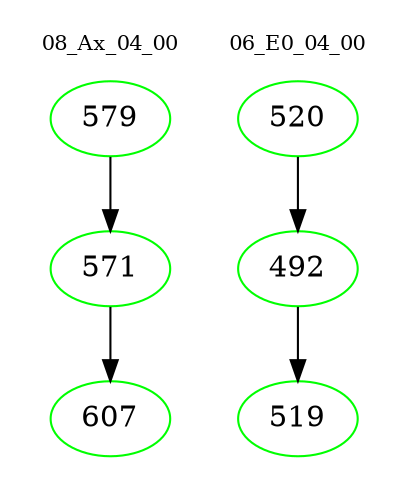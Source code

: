 digraph{
subgraph cluster_0 {
color = white
label = "08_Ax_04_00";
fontsize=10;
T0_579 [label="579", color="green"]
T0_579 -> T0_571 [color="black"]
T0_571 [label="571", color="green"]
T0_571 -> T0_607 [color="black"]
T0_607 [label="607", color="green"]
}
subgraph cluster_1 {
color = white
label = "06_E0_04_00";
fontsize=10;
T1_520 [label="520", color="green"]
T1_520 -> T1_492 [color="black"]
T1_492 [label="492", color="green"]
T1_492 -> T1_519 [color="black"]
T1_519 [label="519", color="green"]
}
}
